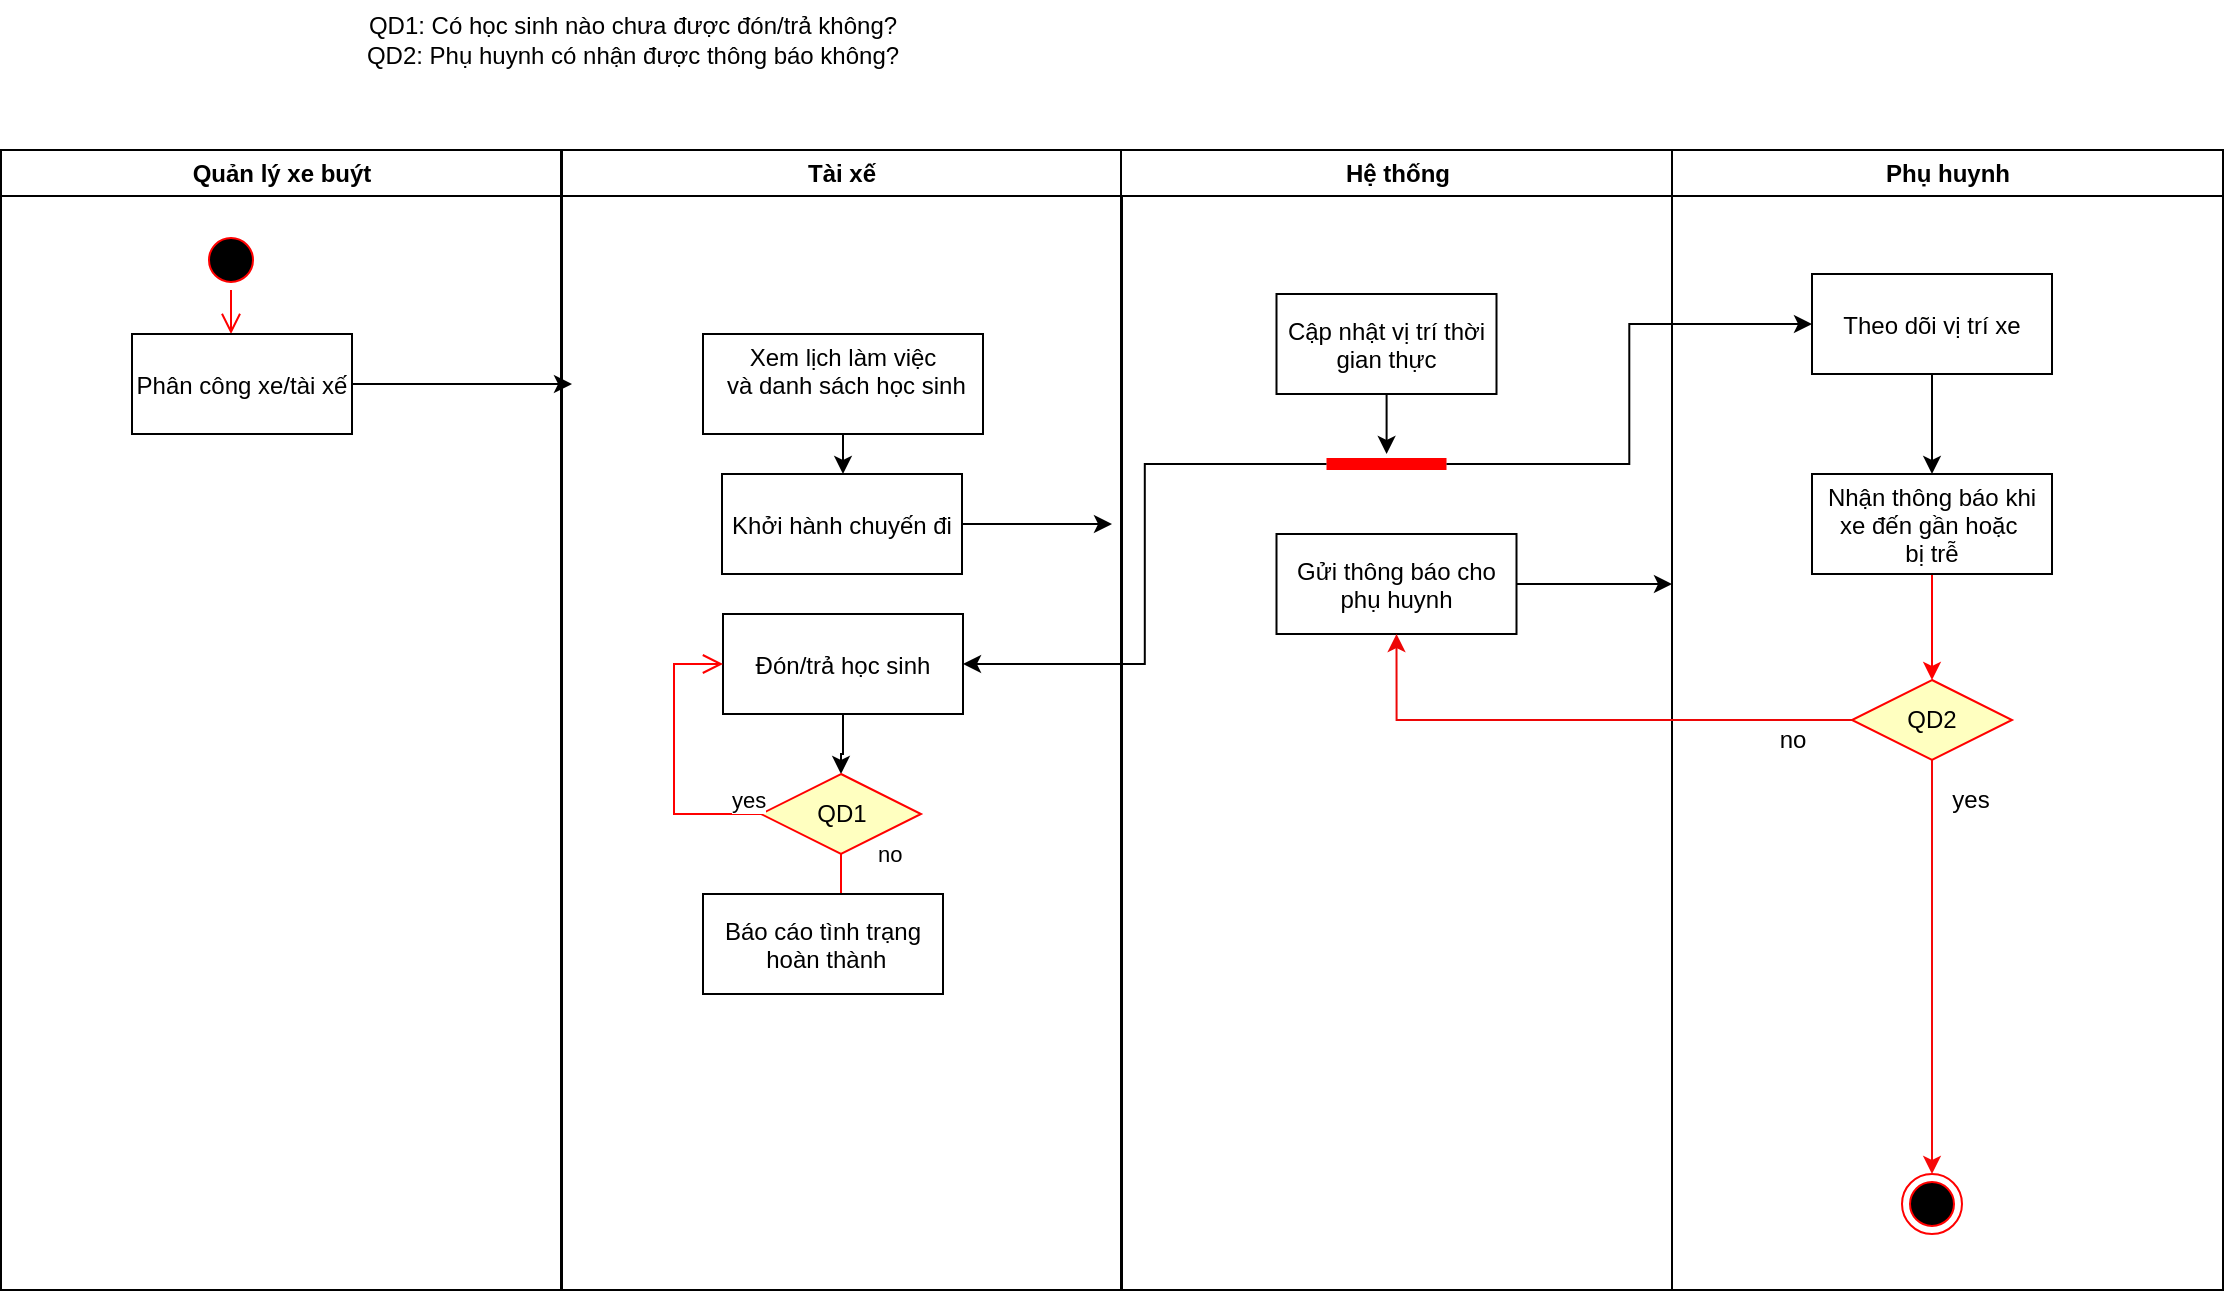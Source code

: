 <mxfile version="28.1.2">
  <diagram name="Page-1" id="e7e014a7-5840-1c2e-5031-d8a46d1fe8dd">
    <mxGraphModel dx="1371" dy="815" grid="1" gridSize="10" guides="1" tooltips="1" connect="1" arrows="1" fold="1" page="1" pageScale="1" pageWidth="1169" pageHeight="826" background="none" math="0" shadow="0">
      <root>
        <mxCell id="0" />
        <mxCell id="1" parent="0" />
        <mxCell id="2" value="Quản lý xe buýt" style="swimlane;whiteSpace=wrap" parent="1" vertex="1">
          <mxGeometry x="164.5" y="128" width="280" height="570" as="geometry" />
        </mxCell>
        <mxCell id="5" value="" style="ellipse;shape=startState;fillColor=#000000;strokeColor=#ff0000;" parent="2" vertex="1">
          <mxGeometry x="100" y="40" width="30" height="30" as="geometry" />
        </mxCell>
        <mxCell id="6" value="" style="edgeStyle=elbowEdgeStyle;elbow=horizontal;verticalAlign=bottom;endArrow=open;endSize=8;strokeColor=#FF0000;endFill=1;rounded=0" parent="2" source="5" target="7" edge="1">
          <mxGeometry x="100" y="40" as="geometry">
            <mxPoint x="115" y="110" as="targetPoint" />
          </mxGeometry>
        </mxCell>
        <mxCell id="6yHkhltPlA_6SUZzHa7a-82" style="edgeStyle=orthogonalEdgeStyle;rounded=0;orthogonalLoop=1;jettySize=auto;html=1;" edge="1" parent="2" source="7">
          <mxGeometry relative="1" as="geometry">
            <mxPoint x="285.5" y="117" as="targetPoint" />
          </mxGeometry>
        </mxCell>
        <mxCell id="7" value="Phân công xe/tài xế" style="" parent="2" vertex="1">
          <mxGeometry x="65.5" y="92" width="110" height="50" as="geometry" />
        </mxCell>
        <mxCell id="3" value="Tài xế" style="swimlane;whiteSpace=wrap" parent="1" vertex="1">
          <mxGeometry x="445" y="128" width="280" height="570" as="geometry" />
        </mxCell>
        <mxCell id="6yHkhltPlA_6SUZzHa7a-76" style="edgeStyle=orthogonalEdgeStyle;rounded=0;orthogonalLoop=1;jettySize=auto;html=1;entryX=0.5;entryY=0;entryDx=0;entryDy=0;" edge="1" parent="3" source="15" target="16">
          <mxGeometry relative="1" as="geometry" />
        </mxCell>
        <mxCell id="15" value="Xem lịch làm việc&#xa; và danh sách học sinh&#xa;" style="" parent="3" vertex="1">
          <mxGeometry x="70.5" y="92" width="140" height="50" as="geometry" />
        </mxCell>
        <mxCell id="6yHkhltPlA_6SUZzHa7a-83" style="edgeStyle=orthogonalEdgeStyle;rounded=0;orthogonalLoop=1;jettySize=auto;html=1;" edge="1" parent="3" source="16">
          <mxGeometry relative="1" as="geometry">
            <mxPoint x="275" y="187" as="targetPoint" />
          </mxGeometry>
        </mxCell>
        <mxCell id="16" value="Khởi hành chuyến đi" style="" parent="3" vertex="1">
          <mxGeometry x="80" y="162" width="120" height="50" as="geometry" />
        </mxCell>
        <mxCell id="6yHkhltPlA_6SUZzHa7a-72" style="edgeStyle=orthogonalEdgeStyle;rounded=0;orthogonalLoop=1;jettySize=auto;html=1;entryX=0.5;entryY=0;entryDx=0;entryDy=0;" edge="1" parent="3" source="6yHkhltPlA_6SUZzHa7a-60" target="6yHkhltPlA_6SUZzHa7a-69">
          <mxGeometry relative="1" as="geometry" />
        </mxCell>
        <mxCell id="6yHkhltPlA_6SUZzHa7a-60" value="Đón/trả học sinh" style="" vertex="1" parent="3">
          <mxGeometry x="80.5" y="232" width="120" height="50" as="geometry" />
        </mxCell>
        <mxCell id="6yHkhltPlA_6SUZzHa7a-69" value="QD1" style="rhombus;whiteSpace=wrap;html=1;fontColor=#000000;fillColor=#ffffc0;strokeColor=#ff0000;" vertex="1" parent="3">
          <mxGeometry x="99.5" y="312" width="80" height="40" as="geometry" />
        </mxCell>
        <mxCell id="6yHkhltPlA_6SUZzHa7a-70" value="no" style="edgeStyle=orthogonalEdgeStyle;html=1;align=left;verticalAlign=bottom;endArrow=open;endSize=8;strokeColor=#ff0000;rounded=0;entryX=0.5;entryY=0;entryDx=0;entryDy=0;" edge="1" source="6yHkhltPlA_6SUZzHa7a-69" parent="3" target="6yHkhltPlA_6SUZzHa7a-78">
          <mxGeometry x="-0.6" y="16" relative="1" as="geometry">
            <mxPoint x="265.5" y="382" as="targetPoint" />
            <mxPoint x="155" y="362" as="sourcePoint" />
            <Array as="points">
              <mxPoint x="139" y="382" />
            </Array>
            <mxPoint y="-1" as="offset" />
          </mxGeometry>
        </mxCell>
        <mxCell id="6yHkhltPlA_6SUZzHa7a-71" value="yes" style="edgeStyle=orthogonalEdgeStyle;html=1;align=left;verticalAlign=top;endArrow=open;endSize=8;strokeColor=#ff0000;rounded=0;entryX=0;entryY=0.5;entryDx=0;entryDy=0;" edge="1" source="6yHkhltPlA_6SUZzHa7a-69" parent="3" target="6yHkhltPlA_6SUZzHa7a-60">
          <mxGeometry x="-0.769" y="-20" relative="1" as="geometry">
            <mxPoint x="125.5" y="462" as="targetPoint" />
            <Array as="points">
              <mxPoint x="56" y="332" />
              <mxPoint x="56" y="257" />
            </Array>
            <mxPoint as="offset" />
          </mxGeometry>
        </mxCell>
        <mxCell id="6yHkhltPlA_6SUZzHa7a-78" value="Báo cáo tình trạng&#xa; hoàn thành" style="" vertex="1" parent="3">
          <mxGeometry x="70.5" y="372" width="120" height="50" as="geometry" />
        </mxCell>
        <mxCell id="4" value="Hệ thống" style="swimlane;whiteSpace=wrap;startSize=23;" parent="1" vertex="1">
          <mxGeometry x="724.5" y="128" width="275.5" height="570" as="geometry" />
        </mxCell>
        <mxCell id="6yHkhltPlA_6SUZzHa7a-66" style="edgeStyle=orthogonalEdgeStyle;rounded=0;orthogonalLoop=1;jettySize=auto;html=1;" edge="1" parent="4" source="18" target="6yHkhltPlA_6SUZzHa7a-63">
          <mxGeometry relative="1" as="geometry" />
        </mxCell>
        <mxCell id="18" value="Cập nhật vị trí thời&#xa;gian thực" style="" parent="4" vertex="1">
          <mxGeometry x="77.75" y="72" width="110" height="50" as="geometry" />
        </mxCell>
        <mxCell id="6yHkhltPlA_6SUZzHa7a-63" value="" style="shape=line;html=1;strokeWidth=6;strokeColor=#ff0000;" vertex="1" parent="4">
          <mxGeometry x="102.75" y="152" width="60" height="10" as="geometry" />
        </mxCell>
        <mxCell id="6yHkhltPlA_6SUZzHa7a-92" style="edgeStyle=orthogonalEdgeStyle;rounded=0;orthogonalLoop=1;jettySize=auto;html=1;" edge="1" parent="4" source="6yHkhltPlA_6SUZzHa7a-81">
          <mxGeometry relative="1" as="geometry">
            <mxPoint x="275.5" y="217" as="targetPoint" />
          </mxGeometry>
        </mxCell>
        <mxCell id="6yHkhltPlA_6SUZzHa7a-81" value="Gửi thông báo cho&#xa;phụ huynh" style="" vertex="1" parent="4">
          <mxGeometry x="77.75" y="192" width="120" height="50" as="geometry" />
        </mxCell>
        <mxCell id="6yHkhltPlA_6SUZzHa7a-51" value="Phụ huynh" style="swimlane;whiteSpace=wrap" vertex="1" parent="1">
          <mxGeometry x="1000" y="128" width="275.5" height="570" as="geometry" />
        </mxCell>
        <mxCell id="6yHkhltPlA_6SUZzHa7a-55" value="" style="ellipse;shape=endState;fillColor=#000000;strokeColor=#ff0000" vertex="1" parent="6yHkhltPlA_6SUZzHa7a-51">
          <mxGeometry x="115" y="512" width="30" height="30" as="geometry" />
        </mxCell>
        <mxCell id="6yHkhltPlA_6SUZzHa7a-85" style="edgeStyle=orthogonalEdgeStyle;rounded=0;orthogonalLoop=1;jettySize=auto;html=1;entryX=0.5;entryY=0;entryDx=0;entryDy=0;" edge="1" parent="6yHkhltPlA_6SUZzHa7a-51" source="6yHkhltPlA_6SUZzHa7a-61" target="6yHkhltPlA_6SUZzHa7a-84">
          <mxGeometry relative="1" as="geometry" />
        </mxCell>
        <mxCell id="6yHkhltPlA_6SUZzHa7a-61" value="Theo dõi vị trí xe" style="" vertex="1" parent="6yHkhltPlA_6SUZzHa7a-51">
          <mxGeometry x="70" y="62" width="120" height="50" as="geometry" />
        </mxCell>
        <mxCell id="6yHkhltPlA_6SUZzHa7a-87" style="edgeStyle=orthogonalEdgeStyle;rounded=0;orthogonalLoop=1;jettySize=auto;html=1;entryX=0.5;entryY=0;entryDx=0;entryDy=0;fillColor=#f8cecc;strokeColor=#FF0000;" edge="1" parent="6yHkhltPlA_6SUZzHa7a-51" source="6yHkhltPlA_6SUZzHa7a-84" target="6yHkhltPlA_6SUZzHa7a-86">
          <mxGeometry relative="1" as="geometry" />
        </mxCell>
        <mxCell id="6yHkhltPlA_6SUZzHa7a-84" value="Nhận thông báo khi&#xa;xe đến gần hoặc &#xa;bị trễ" style="" vertex="1" parent="6yHkhltPlA_6SUZzHa7a-51">
          <mxGeometry x="70" y="162" width="120" height="50" as="geometry" />
        </mxCell>
        <mxCell id="6yHkhltPlA_6SUZzHa7a-89" style="edgeStyle=orthogonalEdgeStyle;rounded=0;orthogonalLoop=1;jettySize=auto;html=1;entryX=0.5;entryY=0;entryDx=0;entryDy=0;strokeColor=light-dark(#f60909, #ededed);" edge="1" parent="6yHkhltPlA_6SUZzHa7a-51" source="6yHkhltPlA_6SUZzHa7a-86" target="6yHkhltPlA_6SUZzHa7a-55">
          <mxGeometry relative="1" as="geometry" />
        </mxCell>
        <mxCell id="6yHkhltPlA_6SUZzHa7a-86" value="QD2" style="rhombus;whiteSpace=wrap;html=1;fontColor=#000000;fillColor=#ffffc0;strokeColor=#ff0000;" vertex="1" parent="6yHkhltPlA_6SUZzHa7a-51">
          <mxGeometry x="90" y="265" width="80" height="40" as="geometry" />
        </mxCell>
        <mxCell id="6yHkhltPlA_6SUZzHa7a-90" value="yes" style="text;html=1;align=center;verticalAlign=middle;resizable=0;points=[];autosize=1;strokeColor=none;fillColor=none;" vertex="1" parent="6yHkhltPlA_6SUZzHa7a-51">
          <mxGeometry x="129" y="310" width="40" height="30" as="geometry" />
        </mxCell>
        <mxCell id="6yHkhltPlA_6SUZzHa7a-91" value="no" style="text;html=1;align=center;verticalAlign=middle;resizable=0;points=[];autosize=1;strokeColor=none;fillColor=none;" vertex="1" parent="6yHkhltPlA_6SUZzHa7a-51">
          <mxGeometry x="40" y="280" width="40" height="30" as="geometry" />
        </mxCell>
        <mxCell id="6yHkhltPlA_6SUZzHa7a-67" style="edgeStyle=orthogonalEdgeStyle;rounded=0;orthogonalLoop=1;jettySize=auto;html=1;entryX=1;entryY=0.5;entryDx=0;entryDy=0;" edge="1" parent="1" source="6yHkhltPlA_6SUZzHa7a-63" target="6yHkhltPlA_6SUZzHa7a-60">
          <mxGeometry relative="1" as="geometry" />
        </mxCell>
        <mxCell id="6yHkhltPlA_6SUZzHa7a-68" style="edgeStyle=orthogonalEdgeStyle;rounded=0;orthogonalLoop=1;jettySize=auto;html=1;entryX=0;entryY=0.5;entryDx=0;entryDy=0;" edge="1" parent="1" source="6yHkhltPlA_6SUZzHa7a-63" target="6yHkhltPlA_6SUZzHa7a-61">
          <mxGeometry relative="1" as="geometry" />
        </mxCell>
        <mxCell id="6yHkhltPlA_6SUZzHa7a-88" value="QD1: Có học sinh nào chưa được đón/trả không?&lt;div&gt;QD2: Phụ huynh có nhận được thông báo không?&lt;/div&gt;" style="text;html=1;align=center;verticalAlign=middle;resizable=0;points=[];autosize=1;strokeColor=none;fillColor=none;" vertex="1" parent="1">
          <mxGeometry x="335" y="53" width="290" height="40" as="geometry" />
        </mxCell>
        <mxCell id="6yHkhltPlA_6SUZzHa7a-93" style="edgeStyle=orthogonalEdgeStyle;rounded=0;orthogonalLoop=1;jettySize=auto;html=1;entryX=0.5;entryY=1;entryDx=0;entryDy=0;strokeColor=light-dark(#ed0707, #ededed);" edge="1" parent="1" source="6yHkhltPlA_6SUZzHa7a-86" target="6yHkhltPlA_6SUZzHa7a-81">
          <mxGeometry relative="1" as="geometry" />
        </mxCell>
      </root>
    </mxGraphModel>
  </diagram>
</mxfile>
